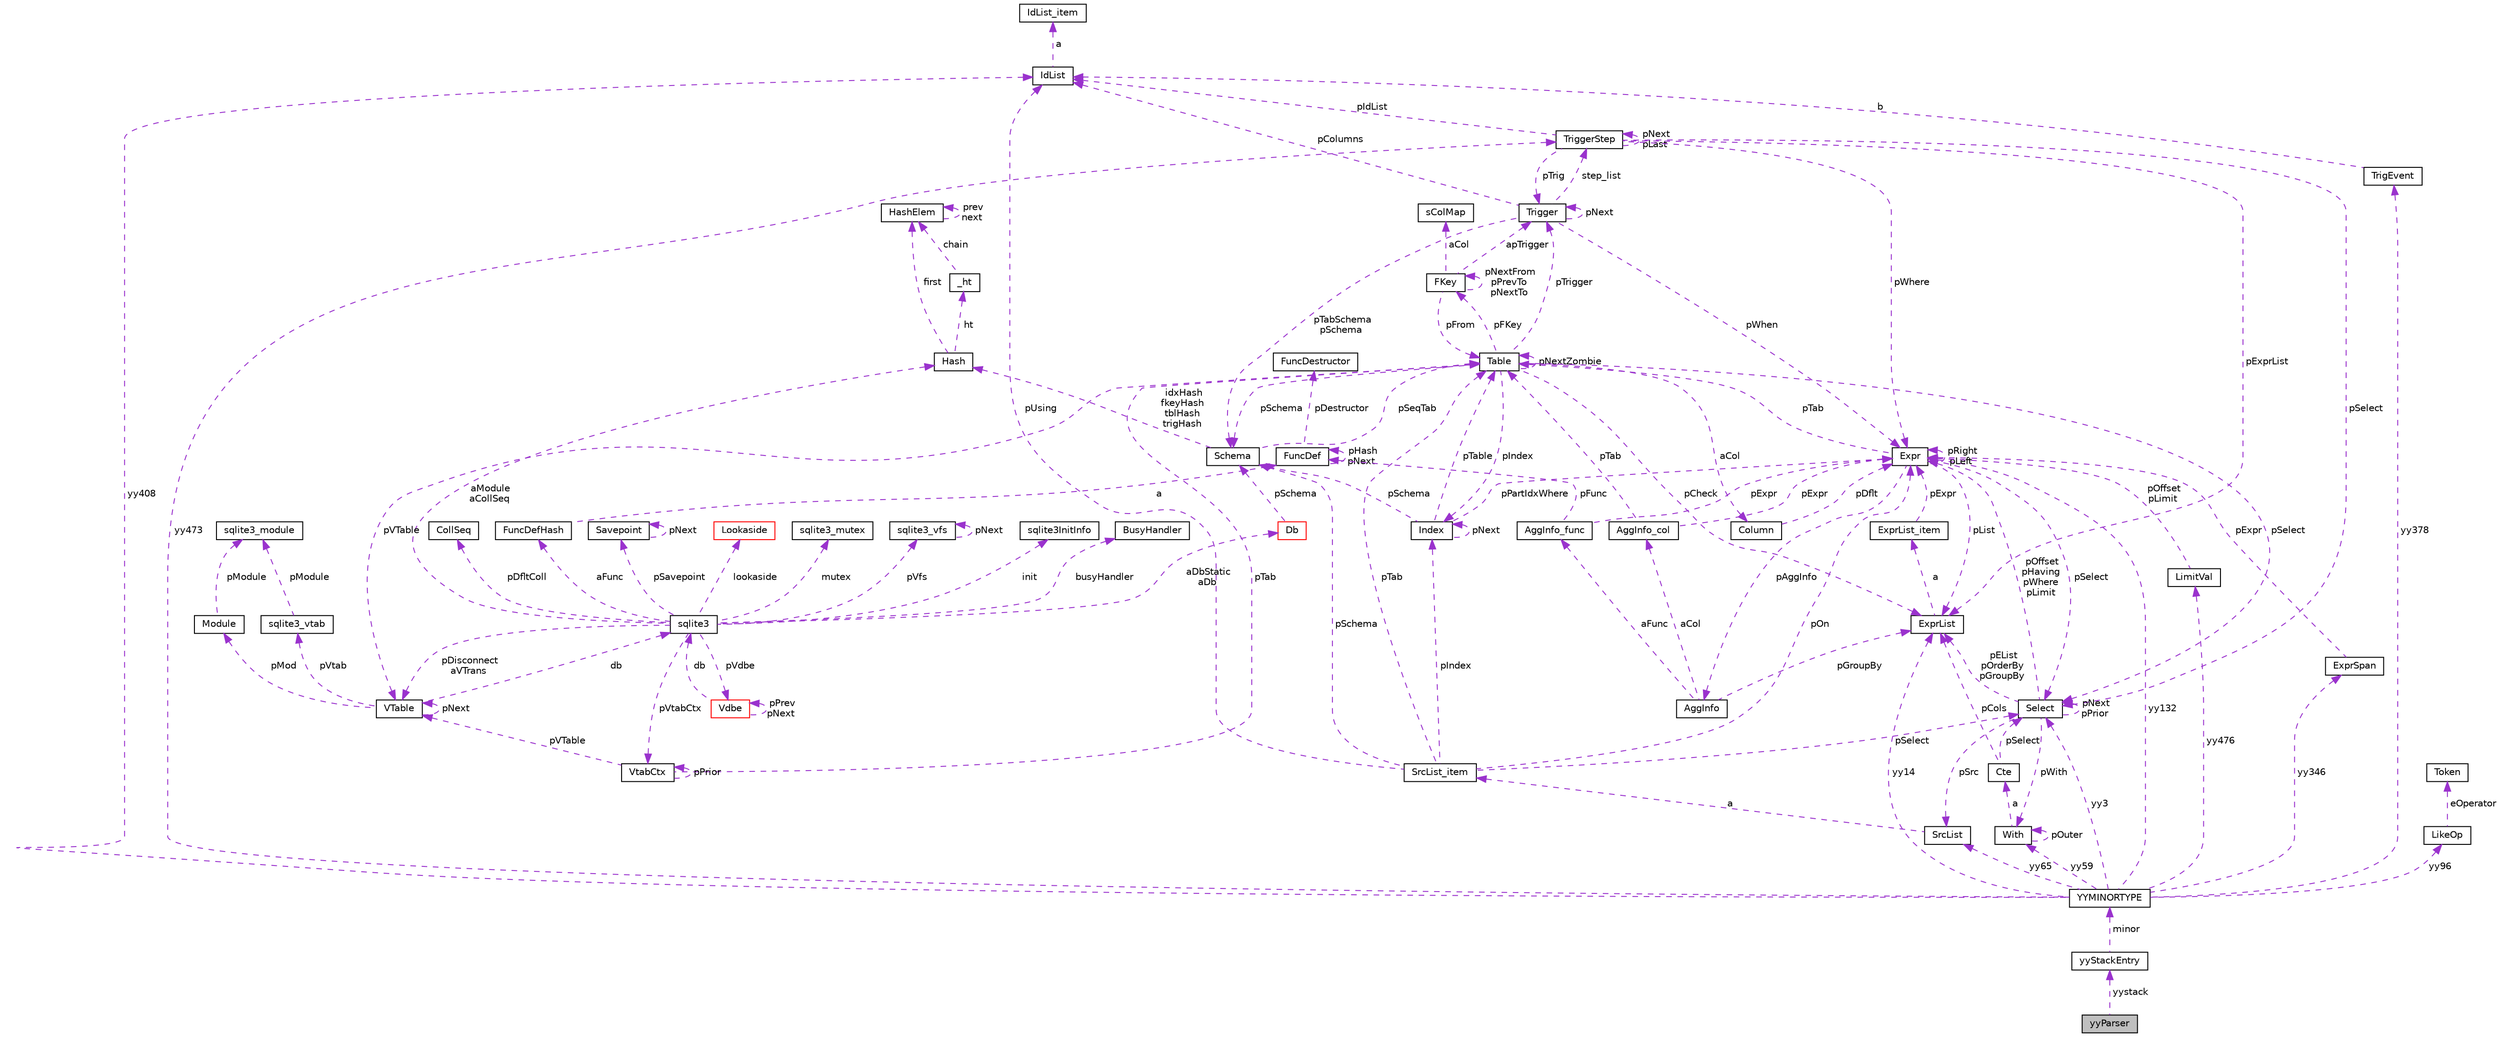 digraph "yyParser"
{
  edge [fontname="Helvetica",fontsize="10",labelfontname="Helvetica",labelfontsize="10"];
  node [fontname="Helvetica",fontsize="10",shape=record];
  Node1 [label="yyParser",height=0.2,width=0.4,color="black", fillcolor="grey75", style="filled", fontcolor="black"];
  Node2 -> Node1 [dir="back",color="darkorchid3",fontsize="10",style="dashed",label=" yystack" ];
  Node2 [label="yyStackEntry",height=0.2,width=0.4,color="black", fillcolor="white", style="filled",URL="$structyy_stack_entry.html"];
  Node3 -> Node2 [dir="back",color="darkorchid3",fontsize="10",style="dashed",label=" minor" ];
  Node3 [label="YYMINORTYPE",height=0.2,width=0.4,color="black", fillcolor="white", style="filled",URL="$union_y_y_m_i_n_o_r_t_y_p_e.html"];
  Node4 -> Node3 [dir="back",color="darkorchid3",fontsize="10",style="dashed",label=" yy473" ];
  Node4 [label="TriggerStep",height=0.2,width=0.4,color="black", fillcolor="white", style="filled",URL="$struct_trigger_step.html"];
  Node4 -> Node4 [dir="back",color="darkorchid3",fontsize="10",style="dashed",label=" pNext\npLast" ];
  Node5 -> Node4 [dir="back",color="darkorchid3",fontsize="10",style="dashed",label=" pWhere" ];
  Node5 [label="Expr",height=0.2,width=0.4,color="black", fillcolor="white", style="filled",URL="$struct_expr.html"];
  Node6 -> Node5 [dir="back",color="darkorchid3",fontsize="10",style="dashed",label=" pAggInfo" ];
  Node6 [label="AggInfo",height=0.2,width=0.4,color="black", fillcolor="white", style="filled",URL="$struct_agg_info.html"];
  Node7 -> Node6 [dir="back",color="darkorchid3",fontsize="10",style="dashed",label=" aCol" ];
  Node7 [label="AggInfo_col",height=0.2,width=0.4,color="black", fillcolor="white", style="filled",URL="$struct_agg_info_1_1_agg_info__col.html"];
  Node5 -> Node7 [dir="back",color="darkorchid3",fontsize="10",style="dashed",label=" pExpr" ];
  Node8 -> Node7 [dir="back",color="darkorchid3",fontsize="10",style="dashed",label=" pTab" ];
  Node8 [label="Table",height=0.2,width=0.4,color="black", fillcolor="white", style="filled",URL="$struct_table.html"];
  Node9 -> Node8 [dir="back",color="darkorchid3",fontsize="10",style="dashed",label=" pSchema" ];
  Node9 [label="Schema",height=0.2,width=0.4,color="black", fillcolor="white", style="filled",URL="$struct_schema.html"];
  Node8 -> Node9 [dir="back",color="darkorchid3",fontsize="10",style="dashed",label=" pSeqTab" ];
  Node10 -> Node9 [dir="back",color="darkorchid3",fontsize="10",style="dashed",label=" idxHash\nfkeyHash\ntblHash\ntrigHash" ];
  Node10 [label="Hash",height=0.2,width=0.4,color="black", fillcolor="white", style="filled",URL="$struct_hash.html"];
  Node11 -> Node10 [dir="back",color="darkorchid3",fontsize="10",style="dashed",label=" ht" ];
  Node11 [label="_ht",height=0.2,width=0.4,color="black", fillcolor="white", style="filled",URL="$struct_hash_1_1__ht.html"];
  Node12 -> Node11 [dir="back",color="darkorchid3",fontsize="10",style="dashed",label=" chain" ];
  Node12 [label="HashElem",height=0.2,width=0.4,color="black", fillcolor="white", style="filled",URL="$struct_hash_elem.html"];
  Node12 -> Node12 [dir="back",color="darkorchid3",fontsize="10",style="dashed",label=" prev\nnext" ];
  Node12 -> Node10 [dir="back",color="darkorchid3",fontsize="10",style="dashed",label=" first" ];
  Node13 -> Node8 [dir="back",color="darkorchid3",fontsize="10",style="dashed",label=" aCol" ];
  Node13 [label="Column",height=0.2,width=0.4,color="black", fillcolor="white", style="filled",URL="$struct_column.html"];
  Node5 -> Node13 [dir="back",color="darkorchid3",fontsize="10",style="dashed",label=" pDflt" ];
  Node14 -> Node8 [dir="back",color="darkorchid3",fontsize="10",style="dashed",label=" pFKey" ];
  Node14 [label="FKey",height=0.2,width=0.4,color="black", fillcolor="white", style="filled",URL="$struct_f_key.html"];
  Node15 -> Node14 [dir="back",color="darkorchid3",fontsize="10",style="dashed",label=" aCol" ];
  Node15 [label="sColMap",height=0.2,width=0.4,color="black", fillcolor="white", style="filled",URL="$struct_f_key_1_1s_col_map.html"];
  Node14 -> Node14 [dir="back",color="darkorchid3",fontsize="10",style="dashed",label=" pNextFrom\npPrevTo\npNextTo" ];
  Node8 -> Node14 [dir="back",color="darkorchid3",fontsize="10",style="dashed",label=" pFrom" ];
  Node16 -> Node14 [dir="back",color="darkorchid3",fontsize="10",style="dashed",label=" apTrigger" ];
  Node16 [label="Trigger",height=0.2,width=0.4,color="black", fillcolor="white", style="filled",URL="$struct_trigger.html"];
  Node4 -> Node16 [dir="back",color="darkorchid3",fontsize="10",style="dashed",label=" step_list" ];
  Node9 -> Node16 [dir="back",color="darkorchid3",fontsize="10",style="dashed",label=" pTabSchema\npSchema" ];
  Node5 -> Node16 [dir="back",color="darkorchid3",fontsize="10",style="dashed",label=" pWhen" ];
  Node17 -> Node16 [dir="back",color="darkorchid3",fontsize="10",style="dashed",label=" pColumns" ];
  Node17 [label="IdList",height=0.2,width=0.4,color="black", fillcolor="white", style="filled",URL="$struct_id_list.html"];
  Node18 -> Node17 [dir="back",color="darkorchid3",fontsize="10",style="dashed",label=" a" ];
  Node18 [label="IdList_item",height=0.2,width=0.4,color="black", fillcolor="white", style="filled",URL="$struct_id_list_1_1_id_list__item.html"];
  Node16 -> Node16 [dir="back",color="darkorchid3",fontsize="10",style="dashed",label=" pNext" ];
  Node19 -> Node8 [dir="back",color="darkorchid3",fontsize="10",style="dashed",label=" pVTable" ];
  Node19 [label="VTable",height=0.2,width=0.4,color="black", fillcolor="white", style="filled",URL="$struct_v_table.html"];
  Node20 -> Node19 [dir="back",color="darkorchid3",fontsize="10",style="dashed",label=" db" ];
  Node20 [label="sqlite3",height=0.2,width=0.4,color="black", fillcolor="white", style="filled",URL="$structsqlite3.html"];
  Node21 -> Node20 [dir="back",color="darkorchid3",fontsize="10",style="dashed",label=" pVdbe" ];
  Node21 [label="Vdbe",height=0.2,width=0.4,color="red", fillcolor="white", style="filled",URL="$struct_vdbe.html"];
  Node21 -> Node21 [dir="back",color="darkorchid3",fontsize="10",style="dashed",label=" pPrev\npNext" ];
  Node20 -> Node21 [dir="back",color="darkorchid3",fontsize="10",style="dashed",label=" db" ];
  Node22 -> Node20 [dir="back",color="darkorchid3",fontsize="10",style="dashed",label=" pSavepoint" ];
  Node22 [label="Savepoint",height=0.2,width=0.4,color="black", fillcolor="white", style="filled",URL="$struct_savepoint.html"];
  Node22 -> Node22 [dir="back",color="darkorchid3",fontsize="10",style="dashed",label=" pNext" ];
  Node23 -> Node20 [dir="back",color="darkorchid3",fontsize="10",style="dashed",label=" aFunc" ];
  Node23 [label="FuncDefHash",height=0.2,width=0.4,color="black", fillcolor="white", style="filled",URL="$struct_func_def_hash.html"];
  Node24 -> Node23 [dir="back",color="darkorchid3",fontsize="10",style="dashed",label=" a" ];
  Node24 [label="FuncDef",height=0.2,width=0.4,color="black", fillcolor="white", style="filled",URL="$struct_func_def.html"];
  Node25 -> Node24 [dir="back",color="darkorchid3",fontsize="10",style="dashed",label=" pDestructor" ];
  Node25 [label="FuncDestructor",height=0.2,width=0.4,color="black", fillcolor="white", style="filled",URL="$struct_func_destructor.html"];
  Node24 -> Node24 [dir="back",color="darkorchid3",fontsize="10",style="dashed",label=" pHash\npNext" ];
  Node26 -> Node20 [dir="back",color="darkorchid3",fontsize="10",style="dashed",label=" lookaside" ];
  Node26 [label="Lookaside",height=0.2,width=0.4,color="red", fillcolor="white", style="filled",URL="$struct_lookaside.html"];
  Node27 -> Node20 [dir="back",color="darkorchid3",fontsize="10",style="dashed",label=" mutex" ];
  Node27 [label="sqlite3_mutex",height=0.2,width=0.4,color="black", fillcolor="white", style="filled",URL="$structsqlite3__mutex.html"];
  Node28 -> Node20 [dir="back",color="darkorchid3",fontsize="10",style="dashed",label=" pVfs" ];
  Node28 [label="sqlite3_vfs",height=0.2,width=0.4,color="black", fillcolor="white", style="filled",URL="$structsqlite3__vfs.html"];
  Node28 -> Node28 [dir="back",color="darkorchid3",fontsize="10",style="dashed",label=" pNext" ];
  Node29 -> Node20 [dir="back",color="darkorchid3",fontsize="10",style="dashed",label=" init" ];
  Node29 [label="sqlite3InitInfo",height=0.2,width=0.4,color="black", fillcolor="white", style="filled",URL="$structsqlite3_1_1sqlite3_init_info.html"];
  Node30 -> Node20 [dir="back",color="darkorchid3",fontsize="10",style="dashed",label=" busyHandler" ];
  Node30 [label="BusyHandler",height=0.2,width=0.4,color="black", fillcolor="white", style="filled",URL="$struct_busy_handler.html"];
  Node31 -> Node20 [dir="back",color="darkorchid3",fontsize="10",style="dashed",label=" pVtabCtx" ];
  Node31 [label="VtabCtx",height=0.2,width=0.4,color="black", fillcolor="white", style="filled",URL="$struct_vtab_ctx.html"];
  Node31 -> Node31 [dir="back",color="darkorchid3",fontsize="10",style="dashed",label=" pPrior" ];
  Node19 -> Node31 [dir="back",color="darkorchid3",fontsize="10",style="dashed",label=" pVTable" ];
  Node8 -> Node31 [dir="back",color="darkorchid3",fontsize="10",style="dashed",label=" pTab" ];
  Node32 -> Node20 [dir="back",color="darkorchid3",fontsize="10",style="dashed",label=" pDfltColl" ];
  Node32 [label="CollSeq",height=0.2,width=0.4,color="black", fillcolor="white", style="filled",URL="$struct_coll_seq.html"];
  Node19 -> Node20 [dir="back",color="darkorchid3",fontsize="10",style="dashed",label=" pDisconnect\naVTrans" ];
  Node33 -> Node20 [dir="back",color="darkorchid3",fontsize="10",style="dashed",label=" aDbStatic\naDb" ];
  Node33 [label="Db",height=0.2,width=0.4,color="red", fillcolor="white", style="filled",URL="$struct_db.html"];
  Node9 -> Node33 [dir="back",color="darkorchid3",fontsize="10",style="dashed",label=" pSchema" ];
  Node10 -> Node20 [dir="back",color="darkorchid3",fontsize="10",style="dashed",label=" aModule\naCollSeq" ];
  Node19 -> Node19 [dir="back",color="darkorchid3",fontsize="10",style="dashed",label=" pNext" ];
  Node34 -> Node19 [dir="back",color="darkorchid3",fontsize="10",style="dashed",label=" pMod" ];
  Node34 [label="Module",height=0.2,width=0.4,color="black", fillcolor="white", style="filled",URL="$struct_module.html"];
  Node35 -> Node34 [dir="back",color="darkorchid3",fontsize="10",style="dashed",label=" pModule" ];
  Node35 [label="sqlite3_module",height=0.2,width=0.4,color="black", fillcolor="white", style="filled",URL="$structsqlite3__module.html"];
  Node36 -> Node19 [dir="back",color="darkorchid3",fontsize="10",style="dashed",label=" pVtab" ];
  Node36 [label="sqlite3_vtab",height=0.2,width=0.4,color="black", fillcolor="white", style="filled",URL="$structsqlite3__vtab.html"];
  Node35 -> Node36 [dir="back",color="darkorchid3",fontsize="10",style="dashed",label=" pModule" ];
  Node8 -> Node8 [dir="back",color="darkorchid3",fontsize="10",style="dashed",label=" pNextZombie" ];
  Node16 -> Node8 [dir="back",color="darkorchid3",fontsize="10",style="dashed",label=" pTrigger" ];
  Node37 -> Node8 [dir="back",color="darkorchid3",fontsize="10",style="dashed",label=" pSelect" ];
  Node37 [label="Select",height=0.2,width=0.4,color="black", fillcolor="white", style="filled",URL="$struct_select.html"];
  Node5 -> Node37 [dir="back",color="darkorchid3",fontsize="10",style="dashed",label=" pOffset\npHaving\npWhere\npLimit" ];
  Node38 -> Node37 [dir="back",color="darkorchid3",fontsize="10",style="dashed",label=" pWith" ];
  Node38 [label="With",height=0.2,width=0.4,color="black", fillcolor="white", style="filled",URL="$struct_with.html"];
  Node39 -> Node38 [dir="back",color="darkorchid3",fontsize="10",style="dashed",label=" a" ];
  Node39 [label="Cte",height=0.2,width=0.4,color="black", fillcolor="white", style="filled",URL="$struct_with_1_1_cte.html"];
  Node37 -> Node39 [dir="back",color="darkorchid3",fontsize="10",style="dashed",label=" pSelect" ];
  Node40 -> Node39 [dir="back",color="darkorchid3",fontsize="10",style="dashed",label=" pCols" ];
  Node40 [label="ExprList",height=0.2,width=0.4,color="black", fillcolor="white", style="filled",URL="$struct_expr_list.html"];
  Node41 -> Node40 [dir="back",color="darkorchid3",fontsize="10",style="dashed",label=" a" ];
  Node41 [label="ExprList_item",height=0.2,width=0.4,color="black", fillcolor="white", style="filled",URL="$struct_expr_list_1_1_expr_list__item.html"];
  Node5 -> Node41 [dir="back",color="darkorchid3",fontsize="10",style="dashed",label=" pExpr" ];
  Node38 -> Node38 [dir="back",color="darkorchid3",fontsize="10",style="dashed",label=" pOuter" ];
  Node37 -> Node37 [dir="back",color="darkorchid3",fontsize="10",style="dashed",label=" pNext\npPrior" ];
  Node42 -> Node37 [dir="back",color="darkorchid3",fontsize="10",style="dashed",label=" pSrc" ];
  Node42 [label="SrcList",height=0.2,width=0.4,color="black", fillcolor="white", style="filled",URL="$struct_src_list.html"];
  Node43 -> Node42 [dir="back",color="darkorchid3",fontsize="10",style="dashed",label=" a" ];
  Node43 [label="SrcList_item",height=0.2,width=0.4,color="black", fillcolor="white", style="filled",URL="$struct_src_list_1_1_src_list__item.html"];
  Node9 -> Node43 [dir="back",color="darkorchid3",fontsize="10",style="dashed",label=" pSchema" ];
  Node5 -> Node43 [dir="back",color="darkorchid3",fontsize="10",style="dashed",label=" pOn" ];
  Node17 -> Node43 [dir="back",color="darkorchid3",fontsize="10",style="dashed",label=" pUsing" ];
  Node8 -> Node43 [dir="back",color="darkorchid3",fontsize="10",style="dashed",label=" pTab" ];
  Node37 -> Node43 [dir="back",color="darkorchid3",fontsize="10",style="dashed",label=" pSelect" ];
  Node44 -> Node43 [dir="back",color="darkorchid3",fontsize="10",style="dashed",label=" pIndex" ];
  Node44 [label="Index",height=0.2,width=0.4,color="black", fillcolor="white", style="filled",URL="$struct_index.html"];
  Node9 -> Node44 [dir="back",color="darkorchid3",fontsize="10",style="dashed",label=" pSchema" ];
  Node5 -> Node44 [dir="back",color="darkorchid3",fontsize="10",style="dashed",label=" pPartIdxWhere" ];
  Node8 -> Node44 [dir="back",color="darkorchid3",fontsize="10",style="dashed",label=" pTable" ];
  Node44 -> Node44 [dir="back",color="darkorchid3",fontsize="10",style="dashed",label=" pNext" ];
  Node40 -> Node37 [dir="back",color="darkorchid3",fontsize="10",style="dashed",label=" pEList\npOrderBy\npGroupBy" ];
  Node40 -> Node8 [dir="back",color="darkorchid3",fontsize="10",style="dashed",label=" pCheck" ];
  Node44 -> Node8 [dir="back",color="darkorchid3",fontsize="10",style="dashed",label=" pIndex" ];
  Node45 -> Node6 [dir="back",color="darkorchid3",fontsize="10",style="dashed",label=" aFunc" ];
  Node45 [label="AggInfo_func",height=0.2,width=0.4,color="black", fillcolor="white", style="filled",URL="$struct_agg_info_1_1_agg_info__func.html"];
  Node5 -> Node45 [dir="back",color="darkorchid3",fontsize="10",style="dashed",label=" pExpr" ];
  Node24 -> Node45 [dir="back",color="darkorchid3",fontsize="10",style="dashed",label=" pFunc" ];
  Node40 -> Node6 [dir="back",color="darkorchid3",fontsize="10",style="dashed",label=" pGroupBy" ];
  Node5 -> Node5 [dir="back",color="darkorchid3",fontsize="10",style="dashed",label=" pRight\npLeft" ];
  Node8 -> Node5 [dir="back",color="darkorchid3",fontsize="10",style="dashed",label=" pTab" ];
  Node37 -> Node5 [dir="back",color="darkorchid3",fontsize="10",style="dashed",label=" pSelect" ];
  Node40 -> Node5 [dir="back",color="darkorchid3",fontsize="10",style="dashed",label=" pList" ];
  Node17 -> Node4 [dir="back",color="darkorchid3",fontsize="10",style="dashed",label=" pIdList" ];
  Node37 -> Node4 [dir="back",color="darkorchid3",fontsize="10",style="dashed",label=" pSelect" ];
  Node16 -> Node4 [dir="back",color="darkorchid3",fontsize="10",style="dashed",label=" pTrig" ];
  Node40 -> Node4 [dir="back",color="darkorchid3",fontsize="10",style="dashed",label=" pExprList" ];
  Node5 -> Node3 [dir="back",color="darkorchid3",fontsize="10",style="dashed",label=" yy132" ];
  Node46 -> Node3 [dir="back",color="darkorchid3",fontsize="10",style="dashed",label=" yy476" ];
  Node46 [label="LimitVal",height=0.2,width=0.4,color="black", fillcolor="white", style="filled",URL="$struct_limit_val.html"];
  Node5 -> Node46 [dir="back",color="darkorchid3",fontsize="10",style="dashed",label=" pOffset\npLimit" ];
  Node47 -> Node3 [dir="back",color="darkorchid3",fontsize="10",style="dashed",label=" yy96" ];
  Node47 [label="LikeOp",height=0.2,width=0.4,color="black", fillcolor="white", style="filled",URL="$struct_like_op.html"];
  Node48 -> Node47 [dir="back",color="darkorchid3",fontsize="10",style="dashed",label=" eOperator" ];
  Node48 [label="Token",height=0.2,width=0.4,color="black", fillcolor="white", style="filled",URL="$struct_token.html"];
  Node17 -> Node3 [dir="back",color="darkorchid3",fontsize="10",style="dashed",label=" yy408" ];
  Node38 -> Node3 [dir="back",color="darkorchid3",fontsize="10",style="dashed",label=" yy59" ];
  Node49 -> Node3 [dir="back",color="darkorchid3",fontsize="10",style="dashed",label=" yy346" ];
  Node49 [label="ExprSpan",height=0.2,width=0.4,color="black", fillcolor="white", style="filled",URL="$struct_expr_span.html"];
  Node5 -> Node49 [dir="back",color="darkorchid3",fontsize="10",style="dashed",label=" pExpr" ];
  Node37 -> Node3 [dir="back",color="darkorchid3",fontsize="10",style="dashed",label=" yy3" ];
  Node42 -> Node3 [dir="back",color="darkorchid3",fontsize="10",style="dashed",label=" yy65" ];
  Node40 -> Node3 [dir="back",color="darkorchid3",fontsize="10",style="dashed",label=" yy14" ];
  Node50 -> Node3 [dir="back",color="darkorchid3",fontsize="10",style="dashed",label=" yy378" ];
  Node50 [label="TrigEvent",height=0.2,width=0.4,color="black", fillcolor="white", style="filled",URL="$struct_trig_event.html"];
  Node17 -> Node50 [dir="back",color="darkorchid3",fontsize="10",style="dashed",label=" b" ];
}
